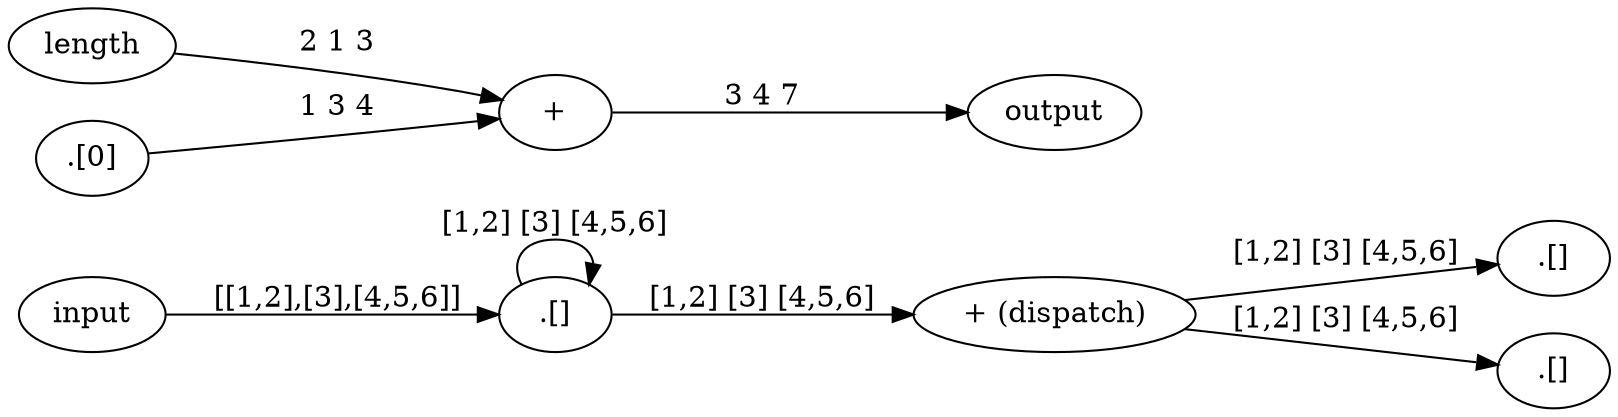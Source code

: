 digraph ex8 {
 rankdir=LR;
 a [label=".[]"];
 b [label=".[]"];
 input -> ".[]" [label="[[1,2],[3],[4,5,6]]"]
 ".[]" -> 
 ".[]" -> "+ (dispatch)" [label="[1,2] [3] [4,5,6]"];
 "+ (dispatch)" -> a [label="[1,2] [3] [4,5,6]"];
 "+ (dispatch)" -> b [label="[1,2] [3] [4,5,6]"];
 length -> "+" [label="2 1 3"];
 ".[0]" -> "+" [label="1 3 4"];
 "+" -> output [label="3 4 7"];
}
